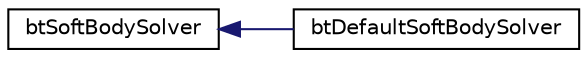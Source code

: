 digraph G
{
  edge [fontname="Helvetica",fontsize="10",labelfontname="Helvetica",labelfontsize="10"];
  node [fontname="Helvetica",fontsize="10",shape=record];
  rankdir=LR;
  Node1 [label="btSoftBodySolver",height=0.2,width=0.4,color="black", fillcolor="white", style="filled",URL="$d7/da5/classbtSoftBodySolver.html"];
  Node1 -> Node2 [dir=back,color="midnightblue",fontsize="10",style="solid",fontname="Helvetica"];
  Node2 [label="btDefaultSoftBodySolver",height=0.2,width=0.4,color="black", fillcolor="white", style="filled",URL="$d1/da0/classbtDefaultSoftBodySolver.html"];
}
